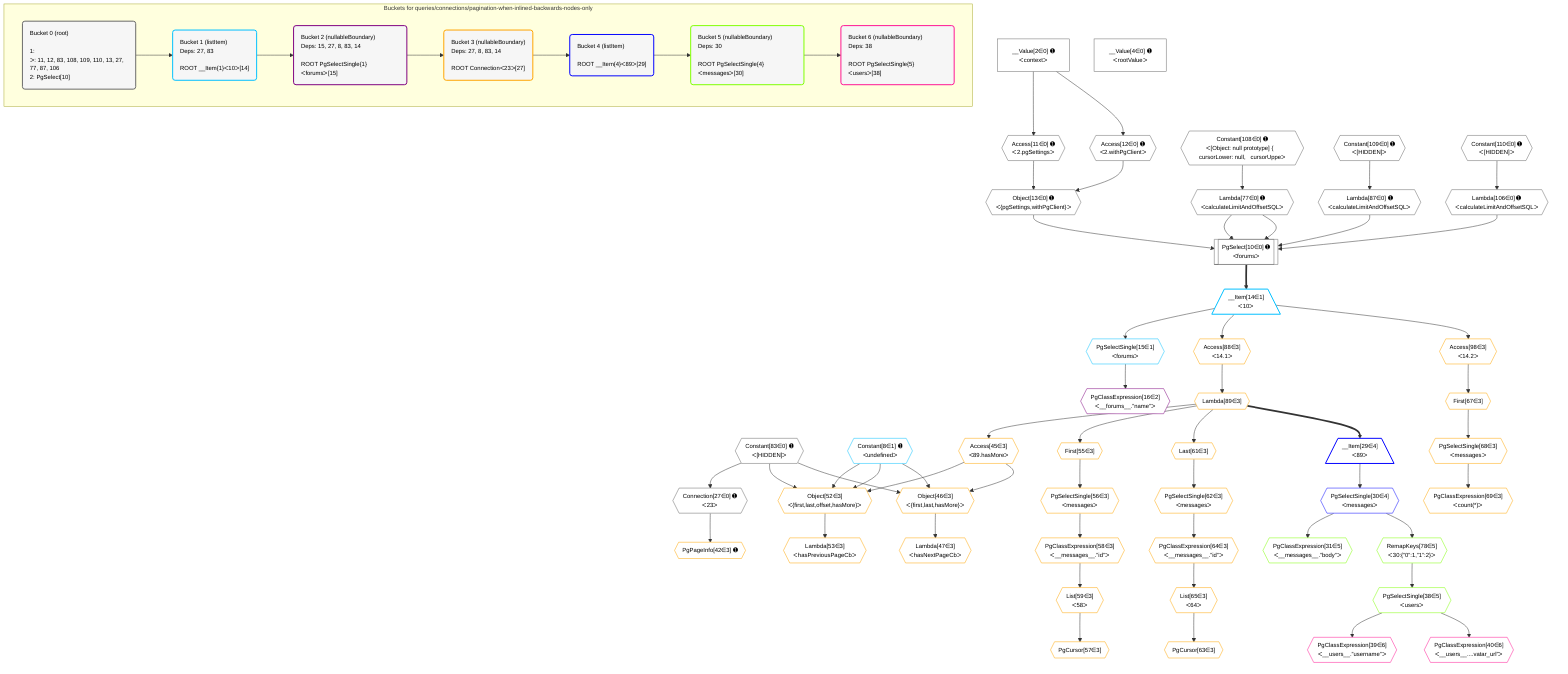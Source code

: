 %%{init: {'themeVariables': { 'fontSize': '12px'}}}%%
graph TD
    classDef path fill:#eee,stroke:#000,color:#000
    classDef plan fill:#fff,stroke-width:1px,color:#000
    classDef itemplan fill:#fff,stroke-width:2px,color:#000
    classDef unbatchedplan fill:#dff,stroke-width:1px,color:#000
    classDef sideeffectplan fill:#fcc,stroke-width:2px,color:#000
    classDef bucket fill:#f6f6f6,color:#000,stroke-width:2px,text-align:left


    %% plan dependencies
    PgSelect10[["PgSelect[10∈0] ➊<br />ᐸforumsᐳ"]]:::plan
    Object13{{"Object[13∈0] ➊<br />ᐸ{pgSettings,withPgClient}ᐳ"}}:::plan
    Lambda77{{"Lambda[77∈0] ➊<br />ᐸcalculateLimitAndOffsetSQLᐳ"}}:::plan
    Lambda87{{"Lambda[87∈0] ➊<br />ᐸcalculateLimitAndOffsetSQLᐳ"}}:::plan
    Lambda106{{"Lambda[106∈0] ➊<br />ᐸcalculateLimitAndOffsetSQLᐳ"}}:::plan
    Object13 & Lambda77 & Lambda87 & Lambda77 & Lambda106 --> PgSelect10
    Access11{{"Access[11∈0] ➊<br />ᐸ2.pgSettingsᐳ"}}:::plan
    Access12{{"Access[12∈0] ➊<br />ᐸ2.withPgClientᐳ"}}:::plan
    Access11 & Access12 --> Object13
    __Value2["__Value[2∈0] ➊<br />ᐸcontextᐳ"]:::plan
    __Value2 --> Access11
    __Value2 --> Access12
    Connection27{{"Connection[27∈0] ➊<br />ᐸ23ᐳ"}}:::plan
    Constant83{{"Constant[83∈0] ➊<br />ᐸ[HIDDEN]ᐳ"}}:::plan
    Constant83 --> Connection27
    Constant108{{"Constant[108∈0] ➊<br />ᐸ[Object: null prototype] {   cursorLower: null,   cursorUppeᐳ"}}:::plan
    Constant108 --> Lambda77
    Constant109{{"Constant[109∈0] ➊<br />ᐸ[HIDDEN]ᐳ"}}:::plan
    Constant109 --> Lambda87
    Constant110{{"Constant[110∈0] ➊<br />ᐸ[HIDDEN]ᐳ"}}:::plan
    Constant110 --> Lambda106
    __Value4["__Value[4∈0] ➊<br />ᐸrootValueᐳ"]:::plan
    __Item14[/"__Item[14∈1]<br />ᐸ10ᐳ"\]:::itemplan
    PgSelect10 ==> __Item14
    PgSelectSingle15{{"PgSelectSingle[15∈1]<br />ᐸforumsᐳ"}}:::plan
    __Item14 --> PgSelectSingle15
    Constant8{{"Constant[8∈1] ➊<br />ᐸundefinedᐳ"}}:::plan
    PgClassExpression16{{"PgClassExpression[16∈2]<br />ᐸ__forums__.”name”ᐳ"}}:::plan
    PgSelectSingle15 --> PgClassExpression16
    Object52{{"Object[52∈3]<br />ᐸ{first,last,offset,hasMore}ᐳ"}}:::plan
    Access45{{"Access[45∈3]<br />ᐸ89.hasMoreᐳ"}}:::plan
    Constant8 & Constant83 & Constant8 & Access45 --> Object52
    Object46{{"Object[46∈3]<br />ᐸ{first,last,hasMore}ᐳ"}}:::plan
    Constant8 & Constant83 & Access45 --> Object46
    PgPageInfo42{{"PgPageInfo[42∈3] ➊"}}:::plan
    Connection27 --> PgPageInfo42
    Lambda89{{"Lambda[89∈3]"}}:::plan
    Lambda89 --> Access45
    Lambda47{{"Lambda[47∈3]<br />ᐸhasNextPageCbᐳ"}}:::plan
    Object46 --> Lambda47
    Lambda53{{"Lambda[53∈3]<br />ᐸhasPreviousPageCbᐳ"}}:::plan
    Object52 --> Lambda53
    First55{{"First[55∈3]"}}:::plan
    Lambda89 --> First55
    PgSelectSingle56{{"PgSelectSingle[56∈3]<br />ᐸmessagesᐳ"}}:::plan
    First55 --> PgSelectSingle56
    PgCursor57{{"PgCursor[57∈3]"}}:::plan
    List59{{"List[59∈3]<br />ᐸ58ᐳ"}}:::plan
    List59 --> PgCursor57
    PgClassExpression58{{"PgClassExpression[58∈3]<br />ᐸ__messages__.”id”ᐳ"}}:::plan
    PgSelectSingle56 --> PgClassExpression58
    PgClassExpression58 --> List59
    Last61{{"Last[61∈3]"}}:::plan
    Lambda89 --> Last61
    PgSelectSingle62{{"PgSelectSingle[62∈3]<br />ᐸmessagesᐳ"}}:::plan
    Last61 --> PgSelectSingle62
    PgCursor63{{"PgCursor[63∈3]"}}:::plan
    List65{{"List[65∈3]<br />ᐸ64ᐳ"}}:::plan
    List65 --> PgCursor63
    PgClassExpression64{{"PgClassExpression[64∈3]<br />ᐸ__messages__.”id”ᐳ"}}:::plan
    PgSelectSingle62 --> PgClassExpression64
    PgClassExpression64 --> List65
    First67{{"First[67∈3]"}}:::plan
    Access98{{"Access[98∈3]<br />ᐸ14.2ᐳ"}}:::plan
    Access98 --> First67
    PgSelectSingle68{{"PgSelectSingle[68∈3]<br />ᐸmessagesᐳ"}}:::plan
    First67 --> PgSelectSingle68
    PgClassExpression69{{"PgClassExpression[69∈3]<br />ᐸcount(*)ᐳ"}}:::plan
    PgSelectSingle68 --> PgClassExpression69
    Access88{{"Access[88∈3]<br />ᐸ14.1ᐳ"}}:::plan
    __Item14 --> Access88
    Access88 --> Lambda89
    __Item14 --> Access98
    __Item29[/"__Item[29∈4]<br />ᐸ89ᐳ"\]:::itemplan
    Lambda89 ==> __Item29
    PgSelectSingle30{{"PgSelectSingle[30∈4]<br />ᐸmessagesᐳ"}}:::plan
    __Item29 --> PgSelectSingle30
    PgClassExpression31{{"PgClassExpression[31∈5]<br />ᐸ__messages__.”body”ᐳ"}}:::plan
    PgSelectSingle30 --> PgClassExpression31
    PgSelectSingle38{{"PgSelectSingle[38∈5]<br />ᐸusersᐳ"}}:::plan
    RemapKeys78{{"RemapKeys[78∈5]<br />ᐸ30:{”0”:1,”1”:2}ᐳ"}}:::plan
    RemapKeys78 --> PgSelectSingle38
    PgSelectSingle30 --> RemapKeys78
    PgClassExpression39{{"PgClassExpression[39∈6]<br />ᐸ__users__.”username”ᐳ"}}:::plan
    PgSelectSingle38 --> PgClassExpression39
    PgClassExpression40{{"PgClassExpression[40∈6]<br />ᐸ__users__....vatar_url”ᐳ"}}:::plan
    PgSelectSingle38 --> PgClassExpression40

    %% define steps

    subgraph "Buckets for queries/connections/pagination-when-inlined-backwards-nodes-only"
    Bucket0("Bucket 0 (root)<br /><br />1: <br />ᐳ: 11, 12, 83, 108, 109, 110, 13, 27, 77, 87, 106<br />2: PgSelect[10]"):::bucket
    classDef bucket0 stroke:#696969
    class Bucket0,__Value2,__Value4,PgSelect10,Access11,Access12,Object13,Connection27,Lambda77,Constant83,Lambda87,Lambda106,Constant108,Constant109,Constant110 bucket0
    Bucket1("Bucket 1 (listItem)<br />Deps: 27, 83<br /><br />ROOT __Item{1}ᐸ10ᐳ[14]"):::bucket
    classDef bucket1 stroke:#00bfff
    class Bucket1,Constant8,__Item14,PgSelectSingle15 bucket1
    Bucket2("Bucket 2 (nullableBoundary)<br />Deps: 15, 27, 8, 83, 14<br /><br />ROOT PgSelectSingle{1}ᐸforumsᐳ[15]"):::bucket
    classDef bucket2 stroke:#7f007f
    class Bucket2,PgClassExpression16 bucket2
    Bucket3("Bucket 3 (nullableBoundary)<br />Deps: 27, 8, 83, 14<br /><br />ROOT Connectionᐸ23ᐳ[27]"):::bucket
    classDef bucket3 stroke:#ffa500
    class Bucket3,PgPageInfo42,Access45,Object46,Lambda47,Object52,Lambda53,First55,PgSelectSingle56,PgCursor57,PgClassExpression58,List59,Last61,PgSelectSingle62,PgCursor63,PgClassExpression64,List65,First67,PgSelectSingle68,PgClassExpression69,Access88,Lambda89,Access98 bucket3
    Bucket4("Bucket 4 (listItem)<br /><br />ROOT __Item{4}ᐸ89ᐳ[29]"):::bucket
    classDef bucket4 stroke:#0000ff
    class Bucket4,__Item29,PgSelectSingle30 bucket4
    Bucket5("Bucket 5 (nullableBoundary)<br />Deps: 30<br /><br />ROOT PgSelectSingle{4}ᐸmessagesᐳ[30]"):::bucket
    classDef bucket5 stroke:#7fff00
    class Bucket5,PgClassExpression31,PgSelectSingle38,RemapKeys78 bucket5
    Bucket6("Bucket 6 (nullableBoundary)<br />Deps: 38<br /><br />ROOT PgSelectSingle{5}ᐸusersᐳ[38]"):::bucket
    classDef bucket6 stroke:#ff1493
    class Bucket6,PgClassExpression39,PgClassExpression40 bucket6
    Bucket0 --> Bucket1
    Bucket1 --> Bucket2
    Bucket2 --> Bucket3
    Bucket3 --> Bucket4
    Bucket4 --> Bucket5
    Bucket5 --> Bucket6
    end